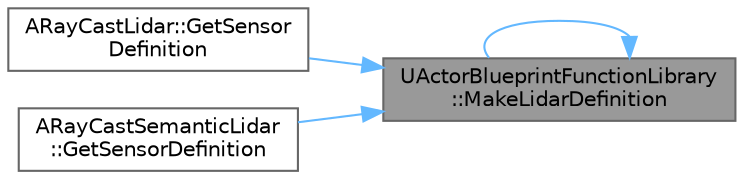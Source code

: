 digraph "UActorBlueprintFunctionLibrary::MakeLidarDefinition"
{
 // INTERACTIVE_SVG=YES
 // LATEX_PDF_SIZE
  bgcolor="transparent";
  edge [fontname=Helvetica,fontsize=10,labelfontname=Helvetica,labelfontsize=10];
  node [fontname=Helvetica,fontsize=10,shape=box,height=0.2,width=0.4];
  rankdir="RL";
  Node1 [id="Node000001",label="UActorBlueprintFunctionLibrary\l::MakeLidarDefinition",height=0.2,width=0.4,color="gray40", fillcolor="grey60", style="filled", fontcolor="black",tooltip=" "];
  Node1 -> Node2 [id="edge1_Node000001_Node000002",dir="back",color="steelblue1",style="solid",tooltip=" "];
  Node2 [id="Node000002",label="ARayCastLidar::GetSensor\lDefinition",height=0.2,width=0.4,color="grey40", fillcolor="white", style="filled",URL="$d5/de4/classARayCastLidar.html#a26d6ade87f1b6e04e4b6994741272f4a",tooltip=" "];
  Node1 -> Node3 [id="edge2_Node000001_Node000003",dir="back",color="steelblue1",style="solid",tooltip=" "];
  Node3 [id="Node000003",label="ARayCastSemanticLidar\l::GetSensorDefinition",height=0.2,width=0.4,color="grey40", fillcolor="white", style="filled",URL="$d8/d15/classARayCastSemanticLidar.html#a0fd11ac547e158b64b1847697ac0fa8d",tooltip=" "];
  Node1 -> Node1 [id="edge3_Node000001_Node000001",dir="back",color="steelblue1",style="solid",tooltip=" "];
}

